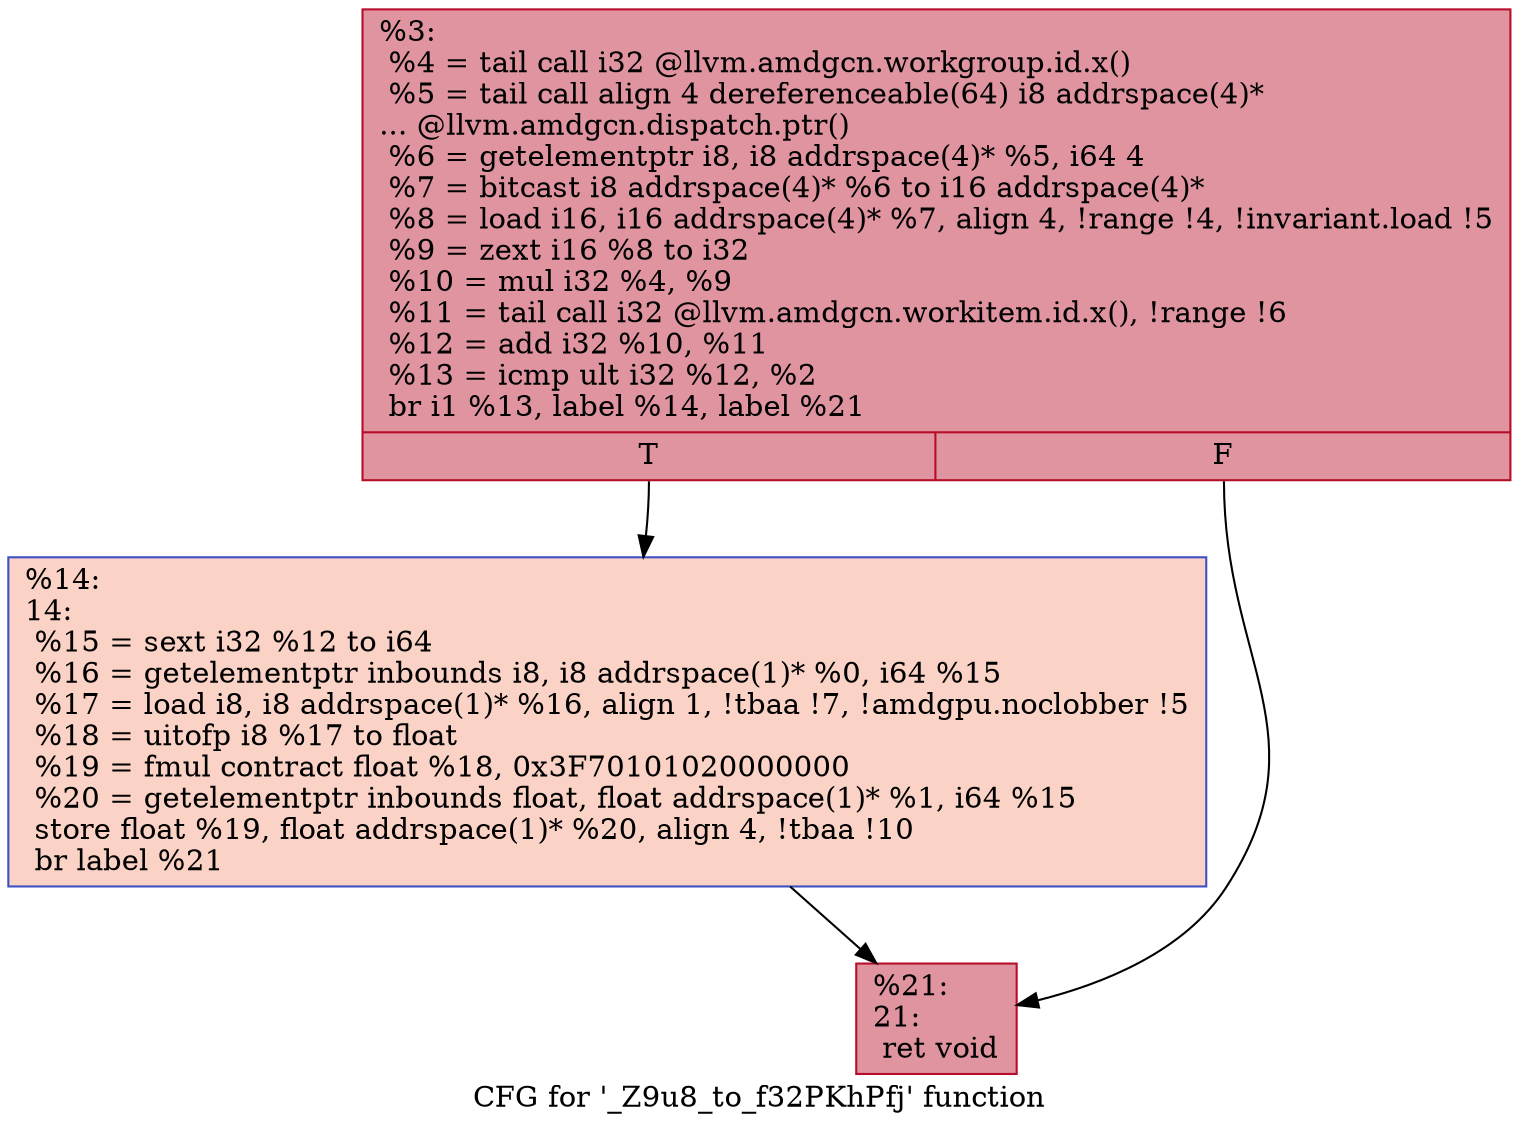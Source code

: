 digraph "CFG for '_Z9u8_to_f32PKhPfj' function" {
	label="CFG for '_Z9u8_to_f32PKhPfj' function";

	Node0x6467050 [shape=record,color="#b70d28ff", style=filled, fillcolor="#b70d2870",label="{%3:\l  %4 = tail call i32 @llvm.amdgcn.workgroup.id.x()\l  %5 = tail call align 4 dereferenceable(64) i8 addrspace(4)*\l... @llvm.amdgcn.dispatch.ptr()\l  %6 = getelementptr i8, i8 addrspace(4)* %5, i64 4\l  %7 = bitcast i8 addrspace(4)* %6 to i16 addrspace(4)*\l  %8 = load i16, i16 addrspace(4)* %7, align 4, !range !4, !invariant.load !5\l  %9 = zext i16 %8 to i32\l  %10 = mul i32 %4, %9\l  %11 = tail call i32 @llvm.amdgcn.workitem.id.x(), !range !6\l  %12 = add i32 %10, %11\l  %13 = icmp ult i32 %12, %2\l  br i1 %13, label %14, label %21\l|{<s0>T|<s1>F}}"];
	Node0x6467050:s0 -> Node0x6468f50;
	Node0x6467050:s1 -> Node0x6468fe0;
	Node0x6468f50 [shape=record,color="#3d50c3ff", style=filled, fillcolor="#f59c7d70",label="{%14:\l14:                                               \l  %15 = sext i32 %12 to i64\l  %16 = getelementptr inbounds i8, i8 addrspace(1)* %0, i64 %15\l  %17 = load i8, i8 addrspace(1)* %16, align 1, !tbaa !7, !amdgpu.noclobber !5\l  %18 = uitofp i8 %17 to float\l  %19 = fmul contract float %18, 0x3F70101020000000\l  %20 = getelementptr inbounds float, float addrspace(1)* %1, i64 %15\l  store float %19, float addrspace(1)* %20, align 4, !tbaa !10\l  br label %21\l}"];
	Node0x6468f50 -> Node0x6468fe0;
	Node0x6468fe0 [shape=record,color="#b70d28ff", style=filled, fillcolor="#b70d2870",label="{%21:\l21:                                               \l  ret void\l}"];
}

